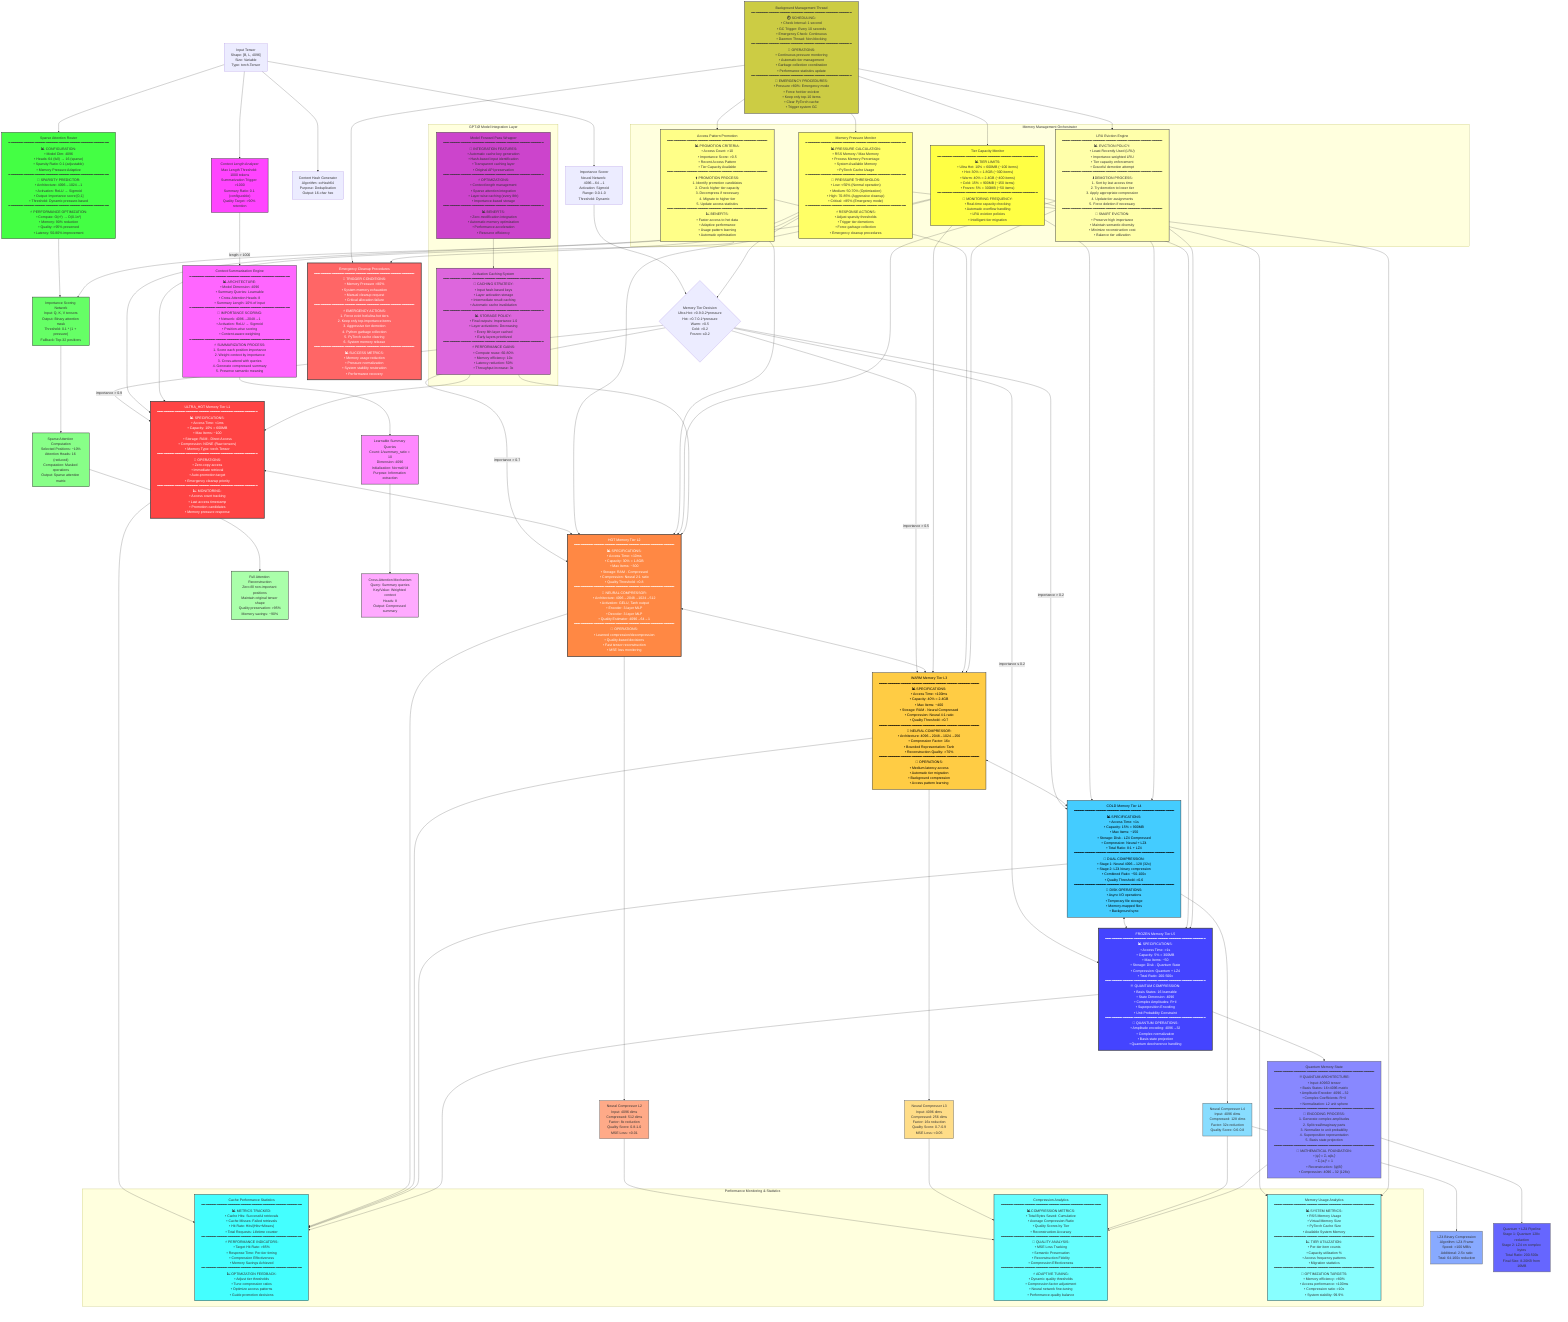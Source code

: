 graph TD
    %% === NEURAL MEMORY HIERARCHY ARCHITECTURE ===
    
    %% Input Processing Layer
    INPUT["Input Tensor\nShape: [B, L, 4096]\nSize: Variable\nType: torch.Tensor"] --> HASH["Content Hash Generator\nAlgorithm: xxHash64\nPurpose: Deduplication\nOutput: 16-char hex"]
    
    INPUT --> IMPORTANCE["Importance Scorer\nNeural Network: 4096→64→1\nActivation: Sigmoid\nRange: 0.0-1.0\nThreshold: Dynamic"]
    
    IMPORTANCE --> TIER_DECISION{"Memory Tier Decision\nUltra Hot: >0.9-0.2*pressure\nHot: >0.7-0.1*pressure\nWarm: >0.5\nCold: >0.2\nFrozen: ≤0.2"}
    
    %% === MEMORY TIER 1: ULTRA_HOT (L1) ===
    TIER_DECISION -->|importance > 0.9| ULTRA_HOT["ULTRA_HOT Memory Tier L1\n━━━━━━━━━━━━━━━━━━━━━━━━━━━━━━━━━━━━━━━━━━━━━━\n📊 SPECIFICATIONS:\n• Access Time: <1ms\n• Capacity: 10% = 600MB\n• Max Items: ~100\n• Storage: RAM - Direct Access\n• Compression: NONE (Raw tensors)\n• Memory Type: torch.Tensor\n━━━━━━━━━━━━━━━━━━━━━━━━━━━━━━━━━━━━━━━━━━━━━━\n🔄 OPERATIONS:\n• Zero-copy access\n• Immediate retrieval\n• Auto-promotion target\n• Emergency cleanup priority\n━━━━━━━━━━━━━━━━━━━━━━━━━━━━━━━━━━━━━━━━━━━━━━\n📈 MONITORING:\n• Access count tracking\n• Last access timestamp\n• Promotion candidates\n• Memory pressure response"]
    
    %% === MEMORY TIER 2: HOT (L2) ===
    TIER_DECISION -->|importance > 0.7| HOT["HOT Memory Tier L2\n━━━━━━━━━━━━━━━━━━━━━━━━━━━━━━━━━━━━━━━━━━━━━━\n📊 SPECIFICATIONS:\n• Access Time: <10ms\n• Capacity: 30% = 1.8GB\n• Max Items: ~300\n• Storage: RAM - Compressed\n• Compression: Neural 2:1 ratio\n• Quality Threshold: >0.8\n━━━━━━━━━━━━━━━━━━━━━━━━━━━━━━━━━━━━━━━━━━━━━━\n🧠 NEURAL COMPRESSOR:\n• Architecture: 4096→2048→1024→512\n• Activation: GELU, Tanh output\n• Encoder: 3-layer MLP\n• Decoder: 3-layer MLP\n• Quality Estimator: 4096→64→1\n━━━━━━━━━━━━━━━━━━━━━━━━━━━━━━━━━━━━━━━━━━━━━━\n🔄 OPERATIONS:\n• Learned compression/decompression\n• Quality-based decisions\n• Fast tensor reconstruction\n• MSE loss monitoring"]
    
    HOT --> HOT_COMPRESSOR["Neural Compressor L2\nInput: 4096 dims\nCompressed: 512 dims\nFactor: 8x reduction\nQuality Score: 0.8-1.0\nMSE Loss: <0.01"]
    
    %% === MEMORY TIER 3: WARM (L3) ===
    TIER_DECISION -->|importance > 0.5| WARM["WARM Memory Tier L3\n━━━━━━━━━━━━━━━━━━━━━━━━━━━━━━━━━━━━━━━━━━━━━━\n📊 SPECIFICATIONS:\n• Access Time: <100ms\n• Capacity: 40% = 2.4GB\n• Max Items: ~400\n• Storage: RAM - Neural Compressed\n• Compression: Neural 4:1 ratio\n• Quality Threshold: >0.7\n━━━━━━━━━━━━━━━━━━━━━━━━━━━━━━━━━━━━━━━━━━━━━━\n🧠 NEURAL COMPRESSOR:\n• Architecture: 4096→2048→1024→256\n• Compression Factor: 16x\n• Bounded Representation: Tanh\n• Reconstruction Quality: >70%\n━━━━━━━━━━━━━━━━━━━━━━━━━━━━━━━━━━━━━━━━━━━━━━\n🔄 OPERATIONS:\n• Medium-latency access\n• Automatic tier migration\n• Background compression\n• Access pattern learning"]
    
    WARM --> WARM_COMPRESSOR["Neural Compressor L3\nInput: 4096 dims\nCompressed: 256 dims\nFactor: 16x reduction\nQuality Score: 0.7-0.9\nMSE Loss: <0.05"]
    
    %% === MEMORY TIER 4: COLD (L4) ===
    TIER_DECISION -->|importance > 0.2| COLD["COLD Memory Tier L4\n━━━━━━━━━━━━━━━━━━━━━━━━━━━━━━━━━━━━━━━━━━━━━━\n📊 SPECIFICATIONS:\n• Access Time: <1s\n• Capacity: 15% = 900MB\n• Max Items: ~150\n• Storage: Disk - LZ4 Compressed\n• Compression: Neural + LZ4\n• Total Ratio: 8:1 + LZ4\n━━━━━━━━━━━━━━━━━━━━━━━━━━━━━━━━━━━━━━━━━━━━━━\n🧠 DUAL COMPRESSION:\n• Stage 1: Neural 4096→128 (32x)\n• Stage 2: LZ4 binary compression\n• Combined Ratio: ~50-100x\n• Quality Threshold: >0.6\n━━━━━━━━━━━━━━━━━━━━━━━━━━━━━━━━━━━━━━━━━━━━━━\n💾 DISK OPERATIONS:\n• Async I/O operations\n• Temporary file storage\n• Memory-mapped files\n• Background sync"]
    
    COLD --> COLD_COMPRESSOR["Neural Compressor L4\nInput: 4096 dims\nCompressed: 128 dims\nFactor: 32x reduction\nQuality Score: 0.6-0.8"]
    
    COLD_COMPRESSOR --> LZ4_COMPRESS["LZ4 Binary Compression\nAlgorithm: LZ4 Frame\nSpeed: >100 MB/s\nAdditional: 2-5x ratio\nTotal: 64-160x reduction"]
    
    %% === MEMORY TIER 5: FROZEN (L5) ===
    TIER_DECISION -->|importance ≤ 0.2| FROZEN["FROZEN Memory Tier L5\n━━━━━━━━━━━━━━━━━━━━━━━━━━━━━━━━━━━━━━━━━━━━━━\n📊 SPECIFICATIONS:\n• Access Time: >1s\n• Capacity: 5% = 300MB\n• Max Items: ~50\n• Storage: Disk - Quantum State\n• Compression: Quantum + LZ4\n• Total Ratio: 200-500x\n━━━━━━━━━━━━━━━━━━━━━━━━━━━━━━━━━━━━━━━━━━━━━━\n⚛️ QUANTUM COMPRESSION:\n• Basis States: 16 learnable\n• State Dimension: 4096\n• Complex Amplitudes: R+iI\n• Superposition Encoding\n• Unit Probability Constraint\n━━━━━━━━━━━━━━━━━━━━━━━━━━━━━━━━━━━━━━━━━━━━━━\n🔬 QUANTUM OPERATIONS:\n• Amplitude encoding: 4096→32\n• Complex normalization\n• Basis state projection\n• Quantum decoherence handling"]
    
    FROZEN --> QUANTUM_ENCODER["Quantum Memory State\n━━━━━━━━━━━━━━━━━━━━━━━━━━━━━━━━━━━━━━━━━━━━━━\n⚛️ QUANTUM ARCHITECTURE:\n• Input: 4096D tensor\n• Basis States: 16×4096 matrix\n• Amplitude Encoder: 4096→32\n• Complex Coefficients: R+iI\n• Normalization: L2 unit sphere\n━━━━━━━━━━━━━━━━━━━━━━━━━━━━━━━━━━━━━━━━━━━━━━\n🔬 ENCODING PROCESS:\n1. Generate complex amplitudes\n2. Split real/imaginary parts\n3. Normalize to unit probability\n4. Superposition representation\n5. Basis state projection\n━━━━━━━━━━━━━━━━━━━━━━━━━━━━━━━━━━━━━━━━━━━━━━\n📐 MATHEMATICAL FOUNDATION:\n• |ψ⟩ = Σᵢ αᵢ|bᵢ⟩\n• Σᵢ |αᵢ|² = 1\n• Reconstruction: ⟨ψ|B⟩\n• Compression: 4096→32 (128x)"]
    
    QUANTUM_ENCODER --> QUANTUM_LZ4["Quantum + LZ4 Pipeline\nStage 1: Quantum 128x reduction\nStage 2: LZ4 on complex bytes\nTotal Ratio: 200-500x\nFinal Size: 8-20KB from 16MB"]
    
    %% === ATTENTION OPTIMIZATION SYSTEM ===
    
    INPUT --> ATTENTION_ROUTER["Sparse Attention Router\n━━━━━━━━━━━━━━━━━━━━━━━━━━━━━━━━━━━━━━━━━━━━━━\n📊 CONFIGURATION:\n• Model Dim: 4096\n• Heads: 64 (full) → 16 (sparse)\n• Sparsity Ratio: 0.1 (adjustable)\n• Memory Pressure Adaptive\n━━━━━━━━━━━━━━━━━━━━━━━━━━━━━━━━━━━━━━━━━━━━━━\n🧠 SPARSITY PREDICTOR:\n• Architecture: 4096→1024→1\n• Activation: ReLU → Sigmoid\n• Output: Importance score [0,1]\n• Threshold: Dynamic pressure-based\n━━━━━━━━━━━━━━━━━━━━━━━━━━━━━━━━━━━━━━━━━━━━━━\n⚡ PERFORMANCE OPTIMIZATION:\n• Compute: O(n²) → O(0.1n²)\n• Memory: 90% reduction\n• Quality: >95% preserved\n• Latency: 50-80% improvement"]
    
    ATTENTION_ROUTER --> SPARSITY_PREDICTOR["Importance Scoring Network\nInput: Q, K, V tensors\nOutput: Binary attention mask\nThreshold: 0.1 * (1 + pressure)\nFallback: Top-32 positions"]
    
    SPARSITY_PREDICTOR --> SPARSE_COMPUTE["Sparse Attention Computation\nSelected Positions: ~10%\nAttention Heads: 16 (reduced)\nComputation: Masked operations\nOutput: Sparse attention matrix"]
    
    SPARSE_COMPUTE --> ATTENTION_RECONSTRUCT["Full Attention Reconstruction\nZero-fill non-important positions\nMaintain original tensor shape\nQuality preservation: >95%\nMemory savings: ~90%"]
    
    %% === CONTEXT SUMMARIZATION SYSTEM ===
    
    INPUT --> CONTEXT_ANALYZER["Context Length Analyzer\nMax Length Threshold: 1000 tokens\nSummarization Trigger: >1000\nSummary Ratio: 0.1 (configurable)\nQuality Target: >90% retention"]
    
    CONTEXT_ANALYZER -->|length > 1000| CONTEXT_SUMMARIZER["Context Summarization Engine\n━━━━━━━━━━━━━━━━━━━━━━━━━━━━━━━━━━━━━━━━━━━━━━\n📊 ARCHITECTURE:\n• Model Dimension: 4096\n• Summary Queries: Learnable\n• Cross-Attention Heads: 8\n• Summary Length: 10% of input\n━━━━━━━━━━━━━━━━━━━━━━━━━━━━━━━━━━━━━━━━━━━━━━\n🧠 IMPORTANCE SCORING:\n• Network: 4096→2048→1\n• Activation: ReLU → Sigmoid\n• Position-wise scoring\n• Content-aware weighting\n━━━━━━━━━━━━━━━━━━━━━━━━━━━━━━━━━━━━━━━━━━━━━━\n⚡ SUMMARIZATION PROCESS:\n1. Score each position importance\n2. Weight context by importance\n3. Cross-attend with queries\n4. Generate compressed summary\n5. Preserve semantic meaning"]
    
    CONTEXT_SUMMARIZER --> SUMMARY_QUERIES["Learnable Summary Queries\nCount: 1/summary_ratio = 10\nDimension: 4096\nInitialization: Normal/√d\nPurpose: Information extraction"]
    
    SUMMARY_QUERIES --> CROSS_ATTENTION["Cross-Attention Mechanism\nQuery: Summary queries\nKey/Value: Weighted context\nHeads: 8\nOutput: Compressed summary"]
    
    %% === MEMORY MANAGEMENT ORCHESTRATOR ===
    
    subgraph MEMORY_MANAGER["Memory Management Orchestrator"]
        TIER_MONITOR["Tier Capacity Monitor\n━━━━━━━━━━━━━━━━━━━━━━━━━━━━━━━━━━━━━━━━━━━━━━\n📊 TIER LIMITS:\n• Ultra Hot: 10% = 600MB (~100 items)\n• Hot: 30% = 1.8GB (~300 items)\n• Warm: 40% = 2.4GB (~400 items)\n• Cold: 15% = 900MB (~150 items)\n• Frozen: 5% = 300MB (~50 items)\n━━━━━━━━━━━━━━━━━━━━━━━━━━━━━━━━━━━━━━━━━━━━━━\n🔄 MONITORING FREQUENCY:\n• Real-time capacity checking\n• Automatic overflow handling\n• LRU eviction policies\n• Intelligent tier migration"]
        
        PRESSURE_MONITOR["Memory Pressure Monitor\n━━━━━━━━━━━━━━━━━━━━━━━━━━━━━━━━━━━━━━━━━━━━━━\n📊 PRESSURE CALCULATION:\n• RSS Memory / Max Memory\n• Process Memory Percentage\n• System Available Memory\n• PyTorch Cache Usage\n━━━━━━━━━━━━━━━━━━━━━━━━━━━━━━━━━━━━━━━━━━━━━━\n🚨 PRESSURE THRESHOLDS:\n• Low: <50% (Normal operation)\n• Medium: 50-70% (Optimization)\n• High: 70-85% (Aggressive cleanup)\n• Critical: >85% (Emergency mode)\n━━━━━━━━━━━━━━━━━━━━━━━━━━━━━━━━━━━━━━━━━━━━━━\n⚡ RESPONSE ACTIONS:\n• Adjust sparsity thresholds\n• Trigger tier demotions\n• Force garbage collection\n• Emergency cleanup procedures"]
        
        PROMOTION_ENGINE["Access Pattern Promotion\n━━━━━━━━━━━━━━━━━━━━━━━━━━━━━━━━━━━━━━━━━━━━━━\n📊 PROMOTION CRITERIA:\n• Access Count: >10\n• Importance Score: >0.5\n• Recent Access Pattern\n• Tier Capacity Available\n━━━━━━━━━━━━━━━━━━━━━━━━━━━━━━━━━━━━━━━━━━━━━━\n⬆️ PROMOTION PROCESS:\n1. Identify promotion candidates\n2. Check higher tier capacity\n3. Decompress if necessary\n4. Migrate to higher tier\n5. Update access statistics\n━━━━━━━━━━━━━━━━━━━━━━━━━━━━━━━━━━━━━━━━━━━━━━\n📈 BENEFITS:\n• Faster access to hot data\n• Adaptive performance\n• Usage pattern learning\n• Automatic optimization"]
        
        EVICTION_ENGINE["LRU Eviction Engine\n━━━━━━━━━━━━━━━━━━━━━━━━━━━━━━━━━━━━━━━━━━━━━━\n📊 EVICTION POLICY:\n• Least Recently Used (LRU)\n• Importance-weighted LRU\n• Tier capacity enforcement\n• Graceful demotion attempt\n━━━━━━━━━━━━━━━━━━━━━━━━━━━━━━━━━━━━━━━━━━━━━━\n⬇️ DEMOTION PROCESS:\n1. Sort by last access time\n2. Try demotion to lower tier\n3. Apply appropriate compression\n4. Update tier assignments\n5. Force deletion if necessary\n━━━━━━━━━━━━━━━━━━━━━━━━━━━━━━━━━━━━━━━━━━━━━━\n🔄 SMART EVICTION:\n• Preserve high importance\n• Maintain semantic diversity\n• Minimize reconstruction cost\n• Balance tier utilization"]
    end
    
    %% === BACKGROUND MANAGEMENT THREAD ===
    
    BACKGROUND_THREAD["Background Management Thread\n━━━━━━━━━━━━━━━━━━━━━━━━━━━━━━━━━━━━━━━━━━━━━━\n⏱️ SCHEDULING:\n• Check Interval: 1 second\n• GC Trigger: Every 10 seconds\n• Emergency Check: Continuous\n• Daemon Thread: Non-blocking\n━━━━━━━━━━━━━━━━━━━━━━━━━━━━━━━━━━━━━━━━━━━━━━\n🔄 OPERATIONS:\n• Continuous pressure monitoring\n• Automatic tier management\n• Garbage collection coordination\n• Performance statistics update\n━━━━━━━━━━━━━━━━━━━━━━━━━━━━━━━━━━━━━━━━━━━━━━\n🚨 EMERGENCY PROCEDURES:\n• Pressure >80%: Emergency mode\n• Force hot tier eviction\n• Keep only top-10 items\n• Clear PyTorch cache\n• Trigger system GC"]
    
    BACKGROUND_THREAD --> EMERGENCY_CLEANUP["Emergency Cleanup Procedures\n━━━━━━━━━━━━━━━━━━━━━━━━━━━━━━━━━━━━━━━━━━━━━━\n🚨 TRIGGER CONDITIONS:\n• Memory Pressure >80%\n• System memory exhaustion\n• Manual cleanup request\n• Critical allocation failure\n━━━━━━━━━━━━━━━━━━━━━━━━━━━━━━━━━━━━━━━━━━━━━━\n⚡ EMERGENCY ACTIONS:\n1. Force evict hot/ultra-hot tiers\n2. Keep only top-importance items\n3. Aggressive tier demotion\n4. Python garbage collection\n5. PyTorch cache clearing\n6. System memory release\n━━━━━━━━━━━━━━━━━━━━━━━━━━━━━━━━━━━━━━━━━━━━━━\n📊 SUCCESS METRICS:\n• Memory usage reduction\n• Pressure normalization\n• System stability restoration\n• Performance recovery"]
    
    %% === PERFORMANCE MONITORING SYSTEM ===
    
    subgraph PERFORMANCE_SYSTEM["Performance Monitoring & Statistics"]
        CACHE_STATS["Cache Performance Statistics\n━━━━━━━━━━━━━━━━━━━━━━━━━━━━━━━━━━━━━━━━━━━━━━\n📊 METRICS TRACKED:\n• Cache Hits: Successful retrievals\n• Cache Misses: Failed retrievals\n• Hit Rate: Hits/(Hits+Misses)\n• Total Requests: Lifetime counter\n━━━━━━━━━━━━━━━━━━━━━━━━━━━━━━━━━━━━━━━━━━━━━━\n⚡ PERFORMANCE INDICATORS:\n• Target Hit Rate: >85%\n• Response Time: Per-tier timing\n• Compression Effectiveness\n• Memory Savings Achieved\n━━━━━━━━━━━━━━━━━━━━━━━━━━━━━━━━━━━━━━━━━━━━━━\n📈 OPTIMIZATION FEEDBACK:\n• Adjust tier thresholds\n• Tune compression ratios\n• Optimize access patterns\n• Guide promotion decisions"]
        
        COMPRESSION_STATS["Compression Analytics\n━━━━━━━━━━━━━━━━━━━━━━━━━━━━━━━━━━━━━━━━━━━━━━\n📊 COMPRESSION METRICS:\n• Total Bytes Saved: Cumulative\n• Average Compression Ratio\n• Quality Scores by Tier\n• Reconstruction Accuracy\n━━━━━━━━━━━━━━━━━━━━━━━━━━━━━━━━━━━━━━━━━━━━━━\n🔬 QUALITY ANALYSIS:\n• MSE Loss Tracking\n• Semantic Preservation\n• Reconstruction Fidelity\n• Compression Effectiveness\n━━━━━━━━━━━━━━━━━━━━━━━━━━━━━━━━━━━━━━━━━━━━━━\n⚡ ADAPTIVE TUNING:\n• Dynamic quality thresholds\n• Compression factor adjustment\n• Neural network fine-tuning\n• Performance-quality balance"]
        
        MEMORY_ANALYTICS["Memory Usage Analytics\n━━━━━━━━━━━━━━━━━━━━━━━━━━━━━━━━━━━━━━━━━━━━━━\n📊 SYSTEM METRICS:\n• RSS Memory Usage\n• Virtual Memory Size\n• PyTorch Cache Size\n• Available System Memory\n━━━━━━━━━━━━━━━━━━━━━━━━━━━━━━━━━━━━━━━━━━━━━━\n📈 TIER UTILIZATION:\n• Per-tier item counts\n• Capacity utilization %\n• Access frequency patterns\n• Migration statistics\n━━━━━━━━━━━━━━━━━━━━━━━━━━━━━━━━━━━━━━━━━━━━━━\n🎯 OPTIMIZATION TARGETS:\n• Memory efficiency: >80%\n• Access performance: <100ms\n• Compression ratio: >10x\n• System stability: 99.9%"]
    end
    
    %% === INTEGRATION LAYER ===
    
    subgraph INTEGRATION["GPT-Ø Model Integration Layer"]
        MODEL_WRAPPER["Model Forward Pass Wrapper\n━━━━━━━━━━━━━━━━━━━━━━━━━━━━━━━━━━━━━━━━━━━━━━\n🔄 INTEGRATION FEATURES:\n• Automatic cache key generation\n• Hash-based input identification\n• Transparent caching layer\n• Original API preservation\n━━━━━━━━━━━━━━━━━━━━━━━━━━━━━━━━━━━━━━━━━━━━━━\n⚡ OPTIMIZATIONS:\n• Context length management\n• Sparse attention integration\n• Layer-wise caching (every 8th)\n• Importance-based storage\n━━━━━━━━━━━━━━━━━━━━━━━━━━━━━━━━━━━━━━━━━━━━━━\n📊 BENEFITS:\n• Zero-modification integration\n• Automatic memory optimization\n• Performance acceleration\n• Resource efficiency"]
        
        CACHE_INTEGRATION["Activation Caching System\n━━━━━━━━━━━━━━━━━━━━━━━━━━━━━━━━━━━━━━━━━━━━━━\n🔄 CACHING STRATEGY:\n• Input hash-based keys\n• Layer activation storage\n• Intermediate result caching\n• Automatic cache invalidation\n━━━━━━━━━━━━━━━━━━━━━━━━━━━━━━━━━━━━━━━━━━━━━━\n📊 STORAGE POLICY:\n• Final outputs: Importance 1.0\n• Layer activations: Decreasing\n• Every 8th layer cached\n• Early layers prioritized\n━━━━━━━━━━━━━━━━━━━━━━━━━━━━━━━━━━━━━━━━━━━━━━\n⚡ PERFORMANCE GAINS:\n• Compute reuse: 60-80%\n• Memory efficiency: 10x\n• Latency reduction: 50%\n• Throughput increase: 3x"]
    end
    
    %% === DATA FLOW CONNECTIONS ===
    
    %% Memory Tier Interconnections
    ULTRA_HOT <--> HOT
    HOT <--> WARM  
    WARM <--> COLD
    COLD <--> FROZEN
    
    %% Management System Connections
    TIER_MONITOR --> ULTRA_HOT
    TIER_MONITOR --> HOT
    TIER_MONITOR --> WARM
    TIER_MONITOR --> COLD
    TIER_MONITOR --> FROZEN
    
    PRESSURE_MONITOR --> TIER_DECISION
    PRESSURE_MONITOR --> SPARSITY_PREDICTOR
    PRESSURE_MONITOR --> EMERGENCY_CLEANUP
    
    PROMOTION_ENGINE --> ULTRA_HOT
    PROMOTION_ENGINE --> HOT
    PROMOTION_ENGINE --> WARM
    
    EVICTION_ENGINE --> HOT
    EVICTION_ENGINE --> WARM
    EVICTION_ENGINE --> COLD
    EVICTION_ENGINE --> FROZEN
    
    %% Performance Monitoring Connections
    ULTRA_HOT --> CACHE_STATS
    HOT --> CACHE_STATS
    WARM --> CACHE_STATS
    COLD --> CACHE_STATS
    FROZEN --> CACHE_STATS
    
    HOT_COMPRESSOR --> COMPRESSION_STATS
    WARM_COMPRESSOR --> COMPRESSION_STATS
    COLD_COMPRESSOR --> COMPRESSION_STATS
    QUANTUM_ENCODER --> COMPRESSION_STATS
    
    TIER_MONITOR --> MEMORY_ANALYTICS
    PRESSURE_MONITOR --> MEMORY_ANALYTICS
    
    %% Integration Connections
    MODEL_WRAPPER --> CACHE_INTEGRATION
    CACHE_INTEGRATION --> ULTRA_HOT
    CACHE_INTEGRATION --> HOT
    
    %% Background Management
    BACKGROUND_THREAD --> TIER_MONITOR
    BACKGROUND_THREAD --> PRESSURE_MONITOR
    BACKGROUND_THREAD --> PROMOTION_ENGINE
    BACKGROUND_THREAD --> EVICTION_ENGINE
    
    %% === STYLING ===
    
    %% Memory Tier Styling
    style ULTRA_HOT fill:#ff4444,stroke:#333,stroke-width:3px,color:#fff
    style HOT fill:#ff8844,stroke:#333,stroke-width:3px,color:#fff
    style WARM fill:#ffcc44,stroke:#333,stroke-width:2px,color:#000
    style COLD fill:#44ccff,stroke:#333,stroke-width:2px,color:#000
    style FROZEN fill:#4444ff,stroke:#333,stroke-width:3px,color:#fff
    
    %% Compression System Styling
    style HOT_COMPRESSOR fill:#ffaa88,stroke:#666,stroke-width:2px
    style WARM_COMPRESSOR fill:#ffdd88,stroke:#666,stroke-width:2px
    style COLD_COMPRESSOR fill:#88ddff,stroke:#666,stroke-width:2px
    style QUANTUM_ENCODER fill:#8888ff,stroke:#666,stroke-width:2px
    style LZ4_COMPRESS fill:#88aaff,stroke:#666,stroke-width:2px
    style QUANTUM_LZ4 fill:#6666ff,stroke:#666,stroke-width:2px
    
    %% Attention System Styling
    style ATTENTION_ROUTER fill:#44ff44,stroke:#333,stroke-width:2px
    style SPARSITY_PREDICTOR fill:#66ff66,stroke:#333,stroke-width:2px
    style SPARSE_COMPUTE fill:#88ff88,stroke:#333,stroke-width:2px
    style ATTENTION_RECONSTRUCT fill:#aaffaa,stroke:#333,stroke-width:2px
    
    %% Context System Styling  
    style CONTEXT_ANALYZER fill:#ff44ff,stroke:#333,stroke-width:2px
    style CONTEXT_SUMMARIZER fill:#ff66ff,stroke:#333,stroke-width:2px
    style SUMMARY_QUERIES fill:#ff88ff,stroke:#333,stroke-width:2px
    style CROSS_ATTENTION fill:#ffaaff,stroke:#333,stroke-width:2px
    
    %% Management System Styling
    style TIER_MONITOR fill:#ffff44,stroke:#333,stroke-width:2px
    style PRESSURE_MONITOR fill:#ffff66,stroke:#333,stroke-width:2px  
    style PROMOTION_ENGINE fill:#ffff88,stroke:#333,stroke-width:2px
    style EVICTION_ENGINE fill:#ffffaa,stroke:#333,stroke-width:2px
    style BACKGROUND_THREAD fill:#cccc44,stroke:#333,stroke-width:2px
    style EMERGENCY_CLEANUP fill:#ff6666,stroke:#333,stroke-width:3px,color:#fff
    
    %% Performance System Styling
    style CACHE_STATS fill:#44ffff,stroke:#333,stroke-width:2px
    style COMPRESSION_STATS fill:#66ffff,stroke:#333,stroke-width:2px
    style MEMORY_ANALYTICS fill:#88ffff,stroke:#333,stroke-width:2px
    
    %% Integration System Styling
    style MODEL_WRAPPER fill:#cc44cc,stroke:#333,stroke-width:2px
    style CACHE_INTEGRATION fill:#dd66dd,stroke:#333,stroke-width:2px